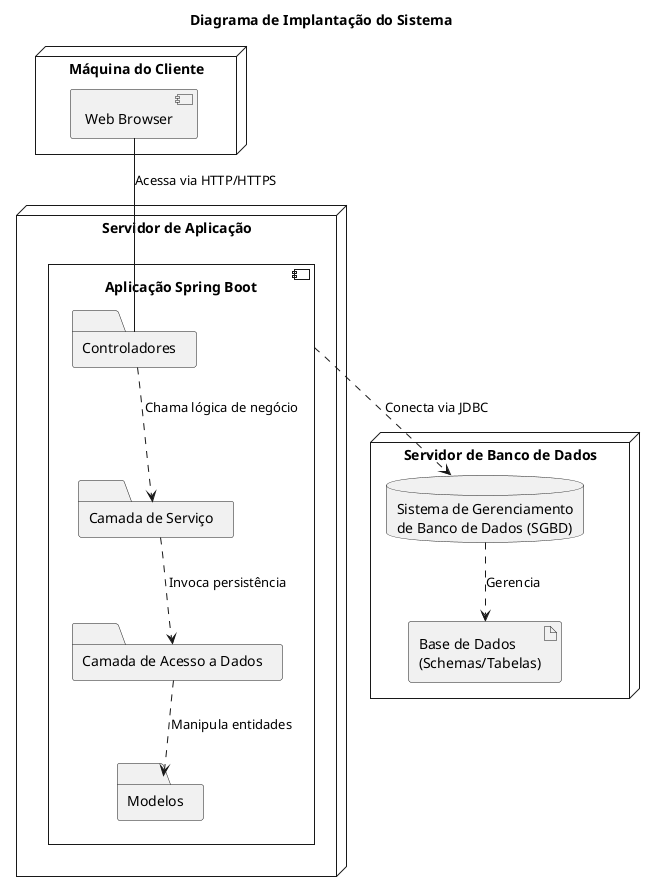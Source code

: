 @startuml Diagrama De Implantacao
skinparam handwritten false
skinparam style strictuml

title Diagrama de Implantação do Sistema

node "Máquina do Cliente" as Client {
  component "Web Browser" as WebBrowser
}

node "Servidor de Aplicação" as AppServer {
  component "Aplicação Spring Boot" as SpringApp {
    folder "Controladores" as ControllersFolder
    folder "Camada de Serviço" as ServicesFolder
    folder "Camada de Acesso a Dados" as DAOsFolder
    folder "Modelos" as ModelsFolder
  }
}

node "Servidor de Banco de Dados" as DBServer {
  database "Sistema de Gerenciamento\nde Banco de Dados (SGBD)" as DBMS
  artifact "Base de Dados\n(Schemas/Tabelas)" as DatabaseSchema
}

' Relacionamentos de deployment e comunicação
WebBrowser -- (ControllersFolder) : "Acessa via HTTP/HTTPS"
SpringApp .down.> DBMS : "Conecta via JDBC"
DBMS .down.> DatabaseSchema : "Gerencia"

' Relações de contenção interna no SpringApp
ControllersFolder ..> ServicesFolder : "Chama lógica de negócio"
ServicesFolder ..> DAOsFolder : "Invoca persistência"
DAOsFolder ..> ModelsFolder : "Manipula entidades"

@enduml

